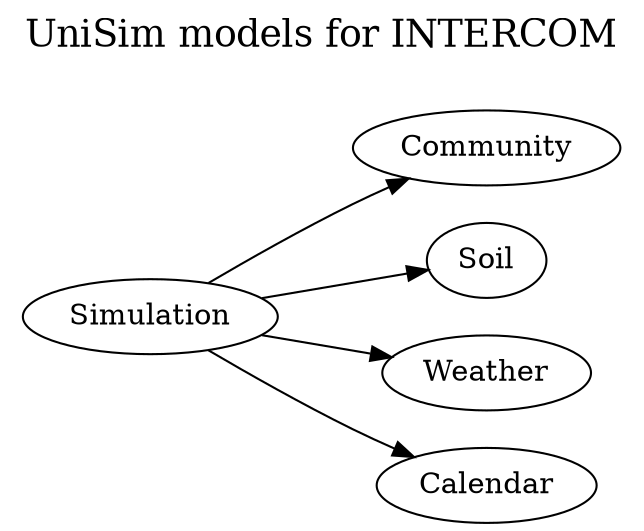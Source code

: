 digraph G {
	graph [rankdir=LR, label="UniSim models for INTERCOM\n\n";labelloc="t";labeljust="l",fontsize=18];
	
	Simulation->{Community, Soil, Weather, Calendar}
}	
	